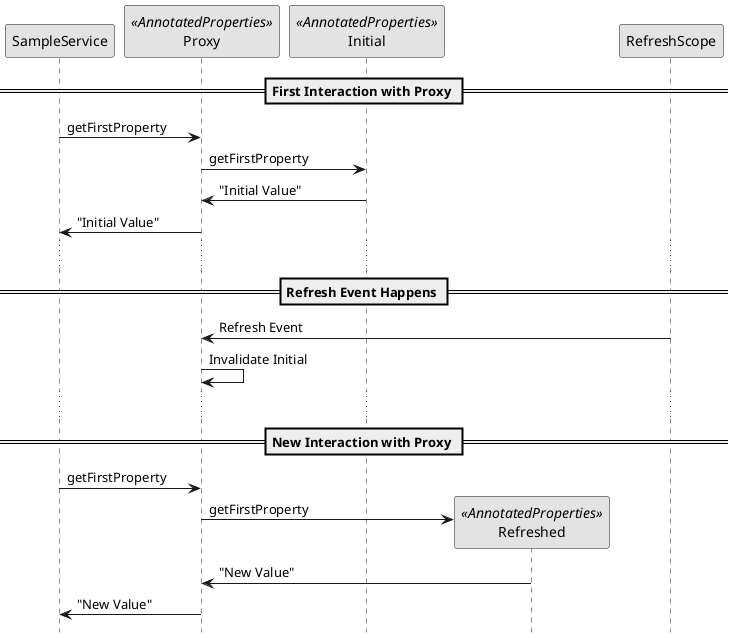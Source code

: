 @startuml
skinparam monochrome true
hide footbox

participant SampleService
participant Proxy <<AnnotatedProperties>>
participant Initial <<AnnotatedProperties>>


== First Interaction with Proxy ==
SampleService -> Proxy: getFirstProperty
Proxy -> Initial:getFirstProperty
Initial -> Proxy: "Initial Value"
Proxy -> SampleService: "Initial Value"

...

== Refresh Event Happens ==
RefreshScope -> Proxy: Refresh Event
Proxy -> Proxy: Invalidate Initial
...
== New Interaction with Proxy ==
SampleService -> Proxy: getFirstProperty
create Refreshed <<AnnotatedProperties>>

Proxy -> Refreshed:getFirstProperty
Refreshed -> Proxy: "New Value"
Proxy -> SampleService: "New Value"

participant RefreshScope
@enduml
